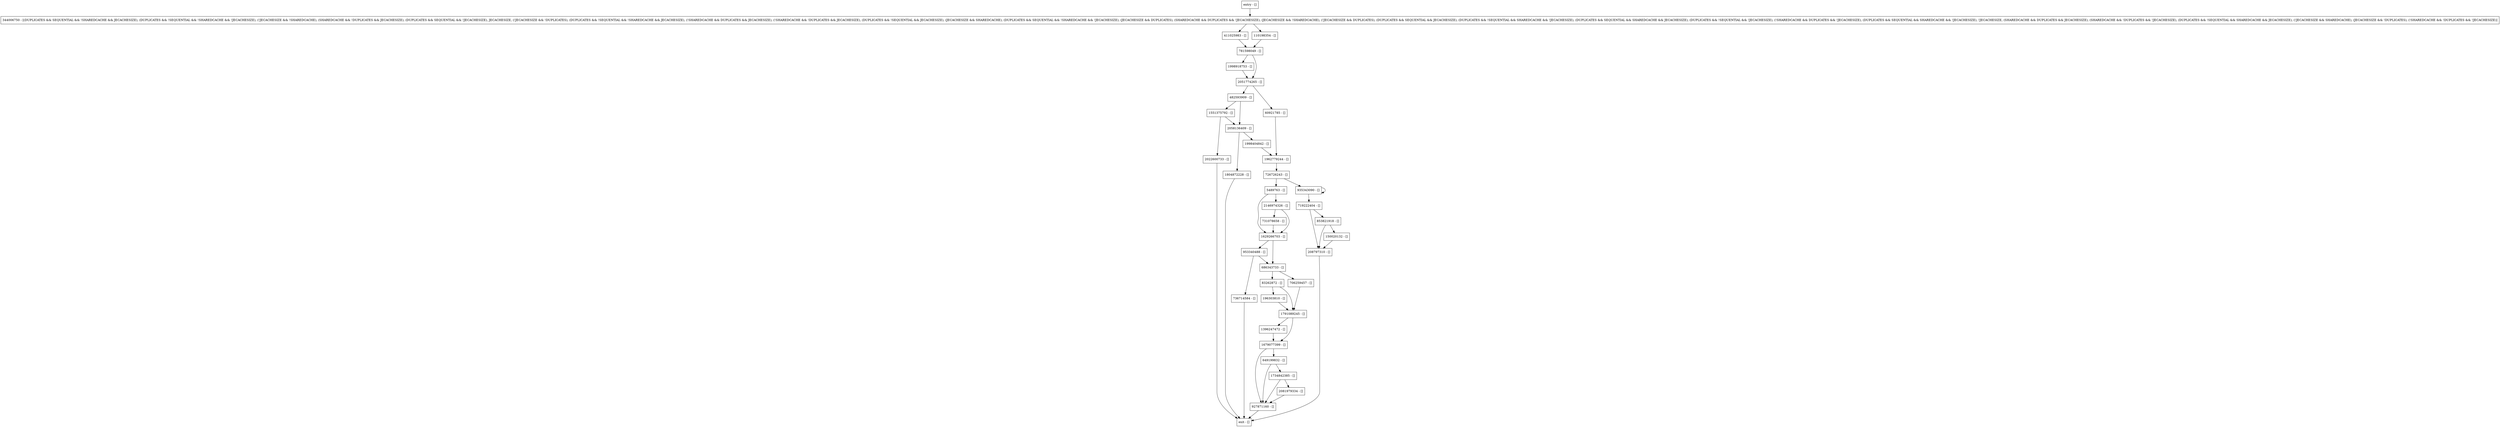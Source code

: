digraph insertRecordInternal {
node [shape=record];
2146974326 [label="2146974326 - []"];
1998404842 [label="1998404842 - []"];
1804872228 [label="1804872228 - []"];
5489763 [label="5489763 - []"];
853821918 [label="853821918 - []"];
344006750 [label="344006750 - [(DUPLICATES && SEQUENTIAL && !SHAREDCACHE && JECACHESIZE), (DUPLICATES && !SEQUENTIAL && !SHAREDCACHE && !JECACHESIZE), (!JECACHESIZE && !SHAREDCACHE), (SHAREDCACHE && !DUPLICATES && JECACHESIZE), (DUPLICATES && SEQUENTIAL && !JECACHESIZE), JECACHESIZE, (!JECACHESIZE && !DUPLICATES), (DUPLICATES && !SEQUENTIAL && !SHAREDCACHE && JECACHESIZE), (!SHAREDCACHE && DUPLICATES && JECACHESIZE), (!SHAREDCACHE && !DUPLICATES && JECACHESIZE), (DUPLICATES && !SEQUENTIAL && JECACHESIZE), (JECACHESIZE && SHAREDCACHE), (DUPLICATES && SEQUENTIAL && !SHAREDCACHE && !JECACHESIZE), (JECACHESIZE && DUPLICATES), (SHAREDCACHE && DUPLICATES && !JECACHESIZE), (JECACHESIZE && !SHAREDCACHE), (!JECACHESIZE && DUPLICATES), (DUPLICATES && SEQUENTIAL && JECACHESIZE), (DUPLICATES && !SEQUENTIAL && SHAREDCACHE && !JECACHESIZE), (DUPLICATES && SEQUENTIAL && SHAREDCACHE && JECACHESIZE), (DUPLICATES && !SEQUENTIAL && !JECACHESIZE), (!SHAREDCACHE && DUPLICATES && !JECACHESIZE), (DUPLICATES && SEQUENTIAL && SHAREDCACHE && !JECACHESIZE), !JECACHESIZE, (SHAREDCACHE && DUPLICATES && JECACHESIZE), (SHAREDCACHE && !DUPLICATES && !JECACHESIZE), (DUPLICATES && !SEQUENTIAL && SHAREDCACHE && JECACHESIZE), (!JECACHESIZE && SHAREDCACHE), (JECACHESIZE && !DUPLICATES), (!SHAREDCACHE && !DUPLICATES && !JECACHESIZE)]"];
150020132 [label="150020132 - []"];
927871160 [label="927871160 - []"];
482593909 [label="482593909 - []"];
935343090 [label="935343090 - []"];
1551375792 [label="1551375792 - []"];
953340488 [label="953340488 - []"];
1629266703 [label="1629266703 - []"];
1396247472 [label="1396247472 - []"];
731078658 [label="731078658 - []"];
208797310 [label="208797310 - []"];
719222404 [label="719222404 - []"];
1998918753 [label="1998918753 - []"];
2022600733 [label="2022600733 - []"];
2051774265 [label="2051774265 - []"];
1679077399 [label="1679077399 - []"];
726726243 [label="726726243 - []"];
83262872 [label="83262872 - []"];
1962779244 [label="1962779244 - []"];
781598049 [label="781598049 - []"];
686343733 [label="686343733 - []"];
411025983 [label="411025983 - []"];
2058136409 [label="2058136409 - []"];
1734842385 [label="1734842385 - []"];
706259457 [label="706259457 - []"];
110198354 [label="110198354 - []"];
649199832 [label="649199832 - []"];
1791089245 [label="1791089245 - []"];
60921785 [label="60921785 - []"];
entry [label="entry - []"];
exit [label="exit - []"];
736714584 [label="736714584 - []"];
2081979334 [label="2081979334 - []"];
196303810 [label="196303810 - []"];
entry;
exit;
2146974326 -> 1629266703;
2146974326 -> 731078658;
1998404842 -> 1962779244;
1804872228 -> exit;
5489763 -> 2146974326;
5489763 -> 1629266703;
853821918 -> 150020132;
853821918 -> 208797310;
344006750 -> 411025983;
344006750 -> 110198354;
150020132 -> 208797310;
927871160 -> exit;
482593909 -> 2058136409;
482593909 -> 1551375792;
935343090 -> 719222404;
935343090 -> 935343090;
1551375792 -> 2022600733;
1551375792 -> 2058136409;
953340488 -> 686343733;
953340488 -> 736714584;
1629266703 -> 686343733;
1629266703 -> 953340488;
1396247472 -> 1679077399;
731078658 -> 1629266703;
208797310 -> exit;
719222404 -> 853821918;
719222404 -> 208797310;
1998918753 -> 2051774265;
2022600733 -> exit;
2051774265 -> 60921785;
2051774265 -> 482593909;
1679077399 -> 649199832;
1679077399 -> 927871160;
726726243 -> 5489763;
726726243 -> 935343090;
83262872 -> 1791089245;
83262872 -> 196303810;
1962779244 -> 726726243;
781598049 -> 1998918753;
781598049 -> 2051774265;
686343733 -> 83262872;
686343733 -> 706259457;
411025983 -> 781598049;
2058136409 -> 1998404842;
2058136409 -> 1804872228;
1734842385 -> 2081979334;
1734842385 -> 927871160;
706259457 -> 1791089245;
110198354 -> 781598049;
649199832 -> 1734842385;
649199832 -> 927871160;
1791089245 -> 1679077399;
1791089245 -> 1396247472;
60921785 -> 1962779244;
entry -> 344006750;
736714584 -> exit;
2081979334 -> 927871160;
196303810 -> 1791089245;
}

